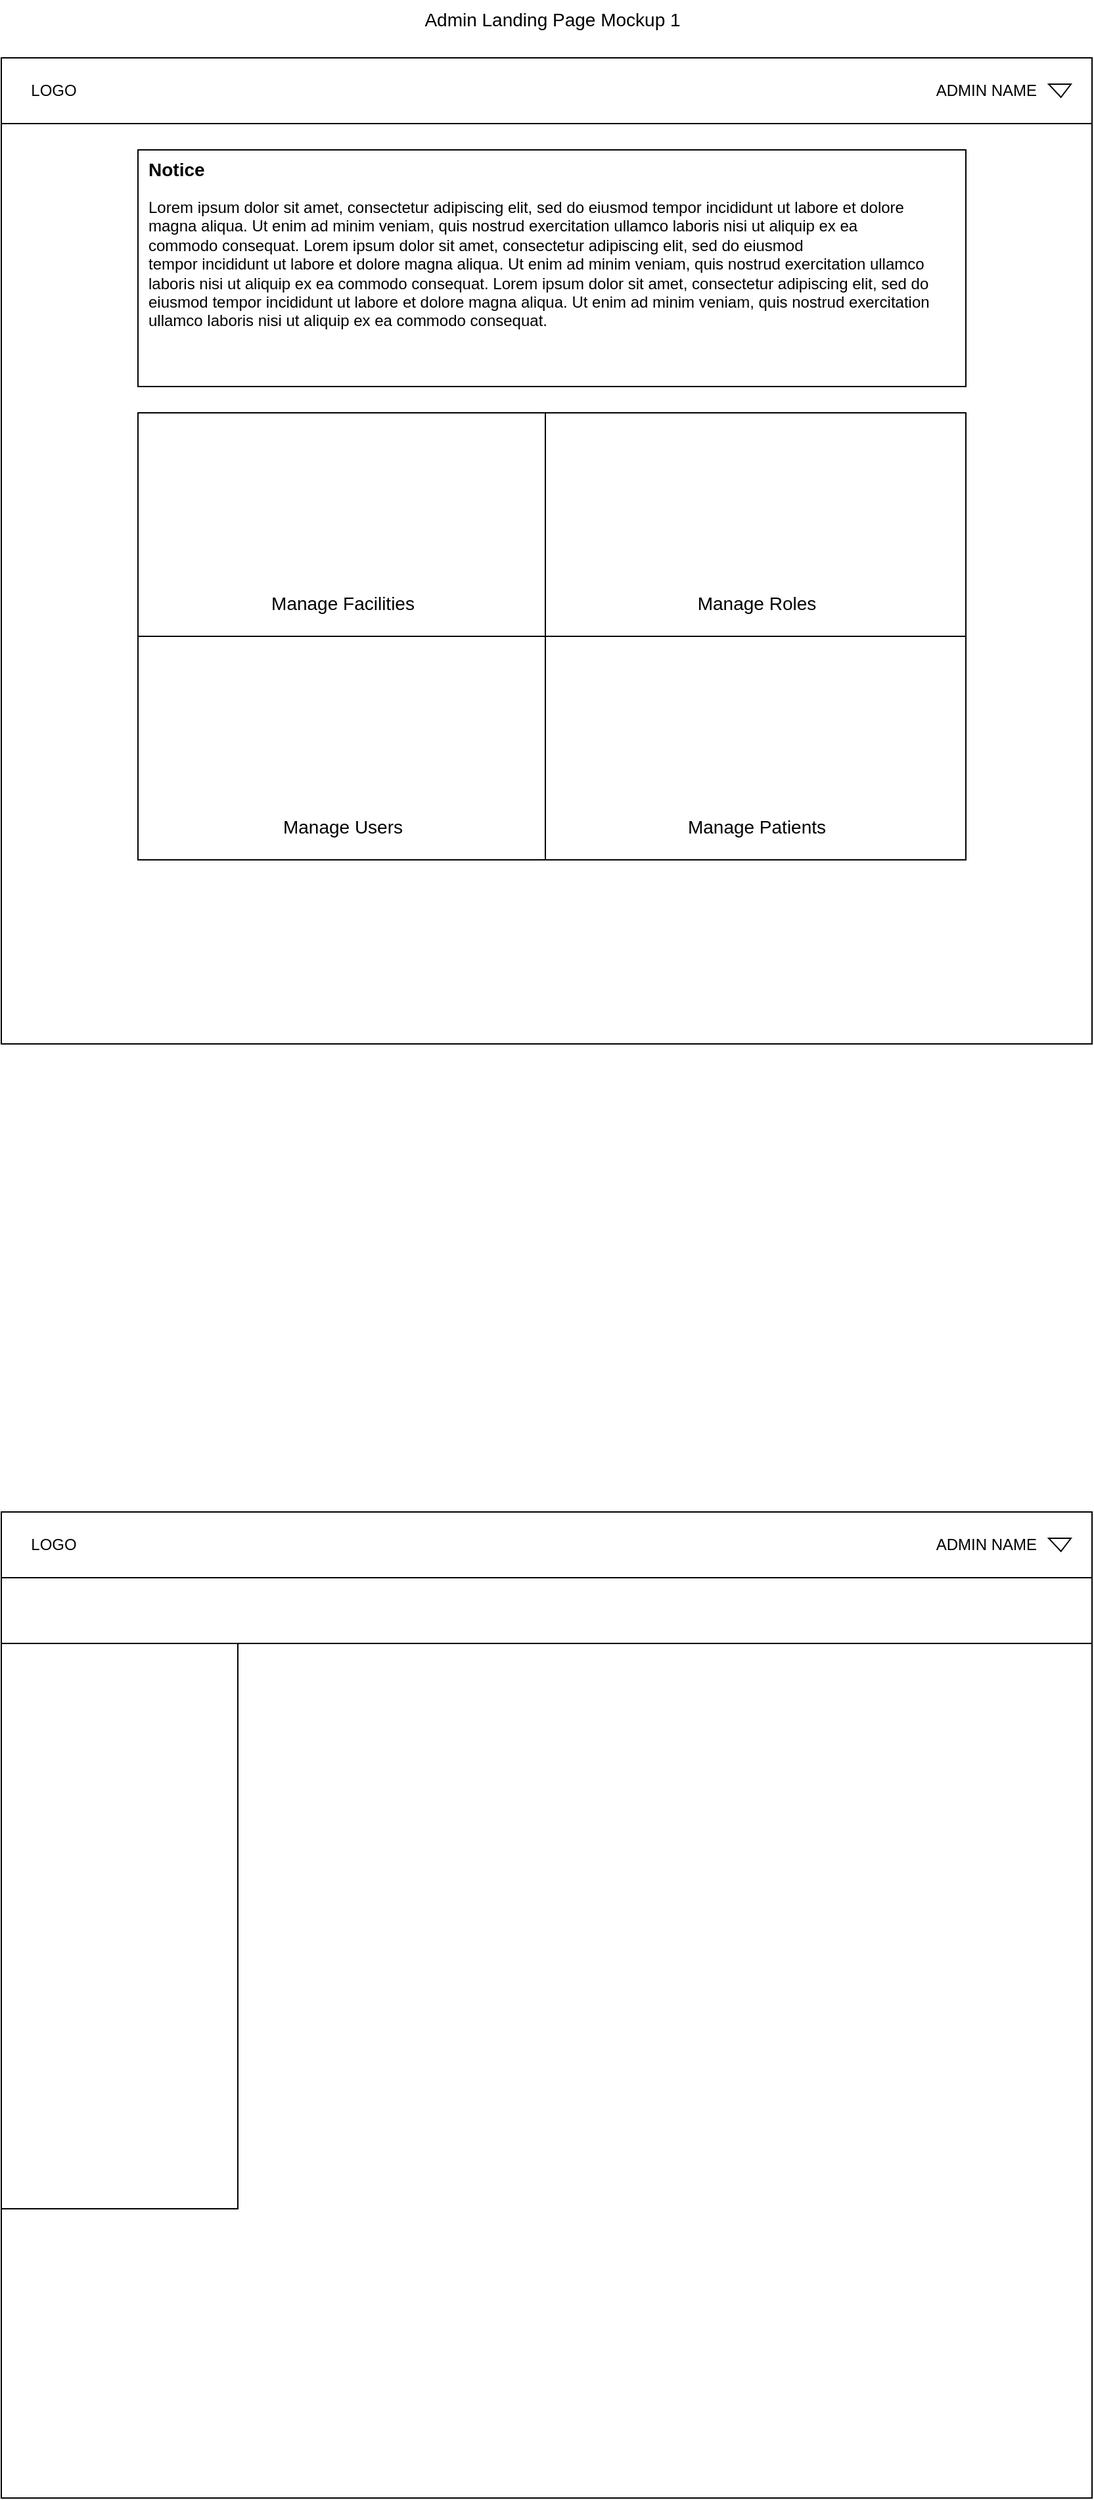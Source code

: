 <mxfile version="16.2.4" type="github">
  <diagram id="ZlVDRE46efvJjWPG35-X" name="Page-1">
    <mxGraphModel dx="974" dy="2740" grid="1" gridSize="10" guides="1" tooltips="1" connect="1" arrows="1" fold="1" page="1" pageScale="1" pageWidth="850" pageHeight="1100" math="0" shadow="0">
      <root>
        <mxCell id="0" />
        <mxCell id="1" parent="0" />
        <mxCell id="k_VhqZwvHw_klteU0AoN-1" value="" style="rounded=0;whiteSpace=wrap;html=1;" parent="1" vertex="1">
          <mxGeometry x="10" y="40" width="830" height="750" as="geometry" />
        </mxCell>
        <mxCell id="k_VhqZwvHw_klteU0AoN-3" value="" style="rounded=0;whiteSpace=wrap;html=1;" parent="1" vertex="1">
          <mxGeometry x="10" y="140" width="180" height="430" as="geometry" />
        </mxCell>
        <mxCell id="k_VhqZwvHw_klteU0AoN-11" value="" style="rounded=0;whiteSpace=wrap;html=1;" parent="1" vertex="1">
          <mxGeometry x="10" y="90" width="830" height="50" as="geometry" />
        </mxCell>
        <mxCell id="k_VhqZwvHw_klteU0AoN-13" value="" style="rounded=0;whiteSpace=wrap;html=1;" parent="1" vertex="1">
          <mxGeometry x="10" y="-1066" width="830" height="750" as="geometry" />
        </mxCell>
        <mxCell id="k_VhqZwvHw_klteU0AoN-14" value="" style="rounded=0;whiteSpace=wrap;html=1;" parent="1" vertex="1">
          <mxGeometry x="10" y="-1066" width="830" height="50" as="geometry" />
        </mxCell>
        <mxCell id="k_VhqZwvHw_klteU0AoN-16" value="LOGO" style="text;html=1;strokeColor=none;fillColor=none;align=center;verticalAlign=middle;whiteSpace=wrap;rounded=0;" parent="1" vertex="1">
          <mxGeometry x="20" y="-1056" width="60" height="30" as="geometry" />
        </mxCell>
        <mxCell id="k_VhqZwvHw_klteU0AoN-17" value="ADMIN NAME" style="text;html=1;strokeColor=none;fillColor=none;align=right;verticalAlign=middle;whiteSpace=wrap;rounded=0;" parent="1" vertex="1">
          <mxGeometry x="640" y="-1056" width="160" height="30" as="geometry" />
        </mxCell>
        <mxCell id="k_VhqZwvHw_klteU0AoN-19" value="" style="rounded=0;whiteSpace=wrap;html=1;" parent="1" vertex="1">
          <mxGeometry x="114" y="-796" width="310" height="170" as="geometry" />
        </mxCell>
        <mxCell id="k_VhqZwvHw_klteU0AoN-20" value="" style="rounded=0;whiteSpace=wrap;html=1;" parent="1" vertex="1">
          <mxGeometry x="424" y="-796" width="320" height="170" as="geometry" />
        </mxCell>
        <mxCell id="k_VhqZwvHw_klteU0AoN-21" value="" style="rounded=0;whiteSpace=wrap;html=1;" parent="1" vertex="1">
          <mxGeometry x="114" y="-626" width="310" height="170" as="geometry" />
        </mxCell>
        <mxCell id="k_VhqZwvHw_klteU0AoN-22" value="" style="rounded=0;whiteSpace=wrap;html=1;" parent="1" vertex="1">
          <mxGeometry x="424" y="-626" width="320" height="170" as="geometry" />
        </mxCell>
        <mxCell id="cs2jw7C7ojxvi7_q9Mmo-1" value="" style="rounded=0;whiteSpace=wrap;html=1;" vertex="1" parent="1">
          <mxGeometry x="114" y="-996" width="630" height="180" as="geometry" />
        </mxCell>
        <mxCell id="cs2jw7C7ojxvi7_q9Mmo-2" value="Notice" style="text;html=1;strokeColor=none;fillColor=none;align=left;verticalAlign=middle;whiteSpace=wrap;rounded=0;fontStyle=1;fontSize=14;" vertex="1" parent="1">
          <mxGeometry x="120" y="-996" width="160" height="30" as="geometry" />
        </mxCell>
        <mxCell id="cs2jw7C7ojxvi7_q9Mmo-3" value="Lorem ipsum dolor sit amet, consectetur adipiscing elit, sed do eiusmod tempor incididunt ut labore et dolore magna aliqua. Ut enim ad minim veniam, quis nostrud exercitation ullamco laboris nisi ut aliquip ex ea &lt;br&gt;commodo consequat. Lorem ipsum dolor sit amet, consectetur adipiscing elit, sed do eiusmod &lt;br&gt;tempor incididunt ut labore et dolore magna aliqua. Ut enim ad minim veniam, quis nostrud exercitation ullamco laboris nisi ut aliquip ex ea commodo consequat. Lorem ipsum dolor sit amet, consectetur adipiscing elit, sed do eiusmod tempor incididunt ut labore et dolore magna aliqua. Ut enim ad minim veniam, quis nostrud exercitation ullamco laboris nisi ut aliquip ex ea commodo consequat. " style="text;html=1;strokeColor=none;fillColor=none;align=left;verticalAlign=top;whiteSpace=wrap;rounded=0;" vertex="1" parent="1">
          <mxGeometry x="120" y="-966" width="610" height="140" as="geometry" />
        </mxCell>
        <mxCell id="cs2jw7C7ojxvi7_q9Mmo-4" value="Manage Facilities" style="text;html=1;strokeColor=none;fillColor=none;align=center;verticalAlign=middle;whiteSpace=wrap;rounded=0;fontSize=14;" vertex="1" parent="1">
          <mxGeometry x="120" y="-666" width="300" height="30" as="geometry" />
        </mxCell>
        <mxCell id="cs2jw7C7ojxvi7_q9Mmo-5" value="Manage Roles" style="text;html=1;strokeColor=none;fillColor=none;align=center;verticalAlign=middle;whiteSpace=wrap;rounded=0;fontSize=14;" vertex="1" parent="1">
          <mxGeometry x="430" y="-666" width="310" height="30" as="geometry" />
        </mxCell>
        <mxCell id="cs2jw7C7ojxvi7_q9Mmo-6" value="Manage Users" style="text;html=1;strokeColor=none;fillColor=none;align=center;verticalAlign=middle;whiteSpace=wrap;rounded=0;fontSize=14;" vertex="1" parent="1">
          <mxGeometry x="120" y="-496" width="300" height="30" as="geometry" />
        </mxCell>
        <mxCell id="cs2jw7C7ojxvi7_q9Mmo-8" value="" style="verticalLabelPosition=bottom;verticalAlign=top;html=1;shape=mxgraph.basic.acute_triangle;dx=0.45;fontSize=14;rotation=-180;" vertex="1" parent="1">
          <mxGeometry x="807" y="-1046" width="17" height="10" as="geometry" />
        </mxCell>
        <mxCell id="cs2jw7C7ojxvi7_q9Mmo-9" value="&lt;div&gt;Manage Patients&lt;br&gt;&lt;/div&gt;" style="text;html=1;strokeColor=none;fillColor=none;align=center;verticalAlign=middle;whiteSpace=wrap;rounded=0;fontSize=14;" vertex="1" parent="1">
          <mxGeometry x="430" y="-496" width="310" height="30" as="geometry" />
        </mxCell>
        <mxCell id="cs2jw7C7ojxvi7_q9Mmo-10" value="Admin Landing Page Mockup 1" style="text;html=1;strokeColor=none;fillColor=none;align=center;verticalAlign=middle;whiteSpace=wrap;rounded=0;fontSize=14;" vertex="1" parent="1">
          <mxGeometry x="251.5" y="-1110" width="355" height="30" as="geometry" />
        </mxCell>
        <mxCell id="cs2jw7C7ojxvi7_q9Mmo-11" value="" style="rounded=0;whiteSpace=wrap;html=1;" vertex="1" parent="1">
          <mxGeometry x="10" y="40" width="830" height="50" as="geometry" />
        </mxCell>
        <mxCell id="cs2jw7C7ojxvi7_q9Mmo-12" value="LOGO" style="text;html=1;strokeColor=none;fillColor=none;align=center;verticalAlign=middle;whiteSpace=wrap;rounded=0;" vertex="1" parent="1">
          <mxGeometry x="20" y="50" width="60" height="30" as="geometry" />
        </mxCell>
        <mxCell id="cs2jw7C7ojxvi7_q9Mmo-13" value="ADMIN NAME" style="text;html=1;strokeColor=none;fillColor=none;align=right;verticalAlign=middle;whiteSpace=wrap;rounded=0;" vertex="1" parent="1">
          <mxGeometry x="640" y="50" width="160" height="30" as="geometry" />
        </mxCell>
        <mxCell id="cs2jw7C7ojxvi7_q9Mmo-14" value="" style="verticalLabelPosition=bottom;verticalAlign=top;html=1;shape=mxgraph.basic.acute_triangle;dx=0.45;fontSize=14;rotation=-180;" vertex="1" parent="1">
          <mxGeometry x="807" y="60" width="17" height="10" as="geometry" />
        </mxCell>
      </root>
    </mxGraphModel>
  </diagram>
</mxfile>
